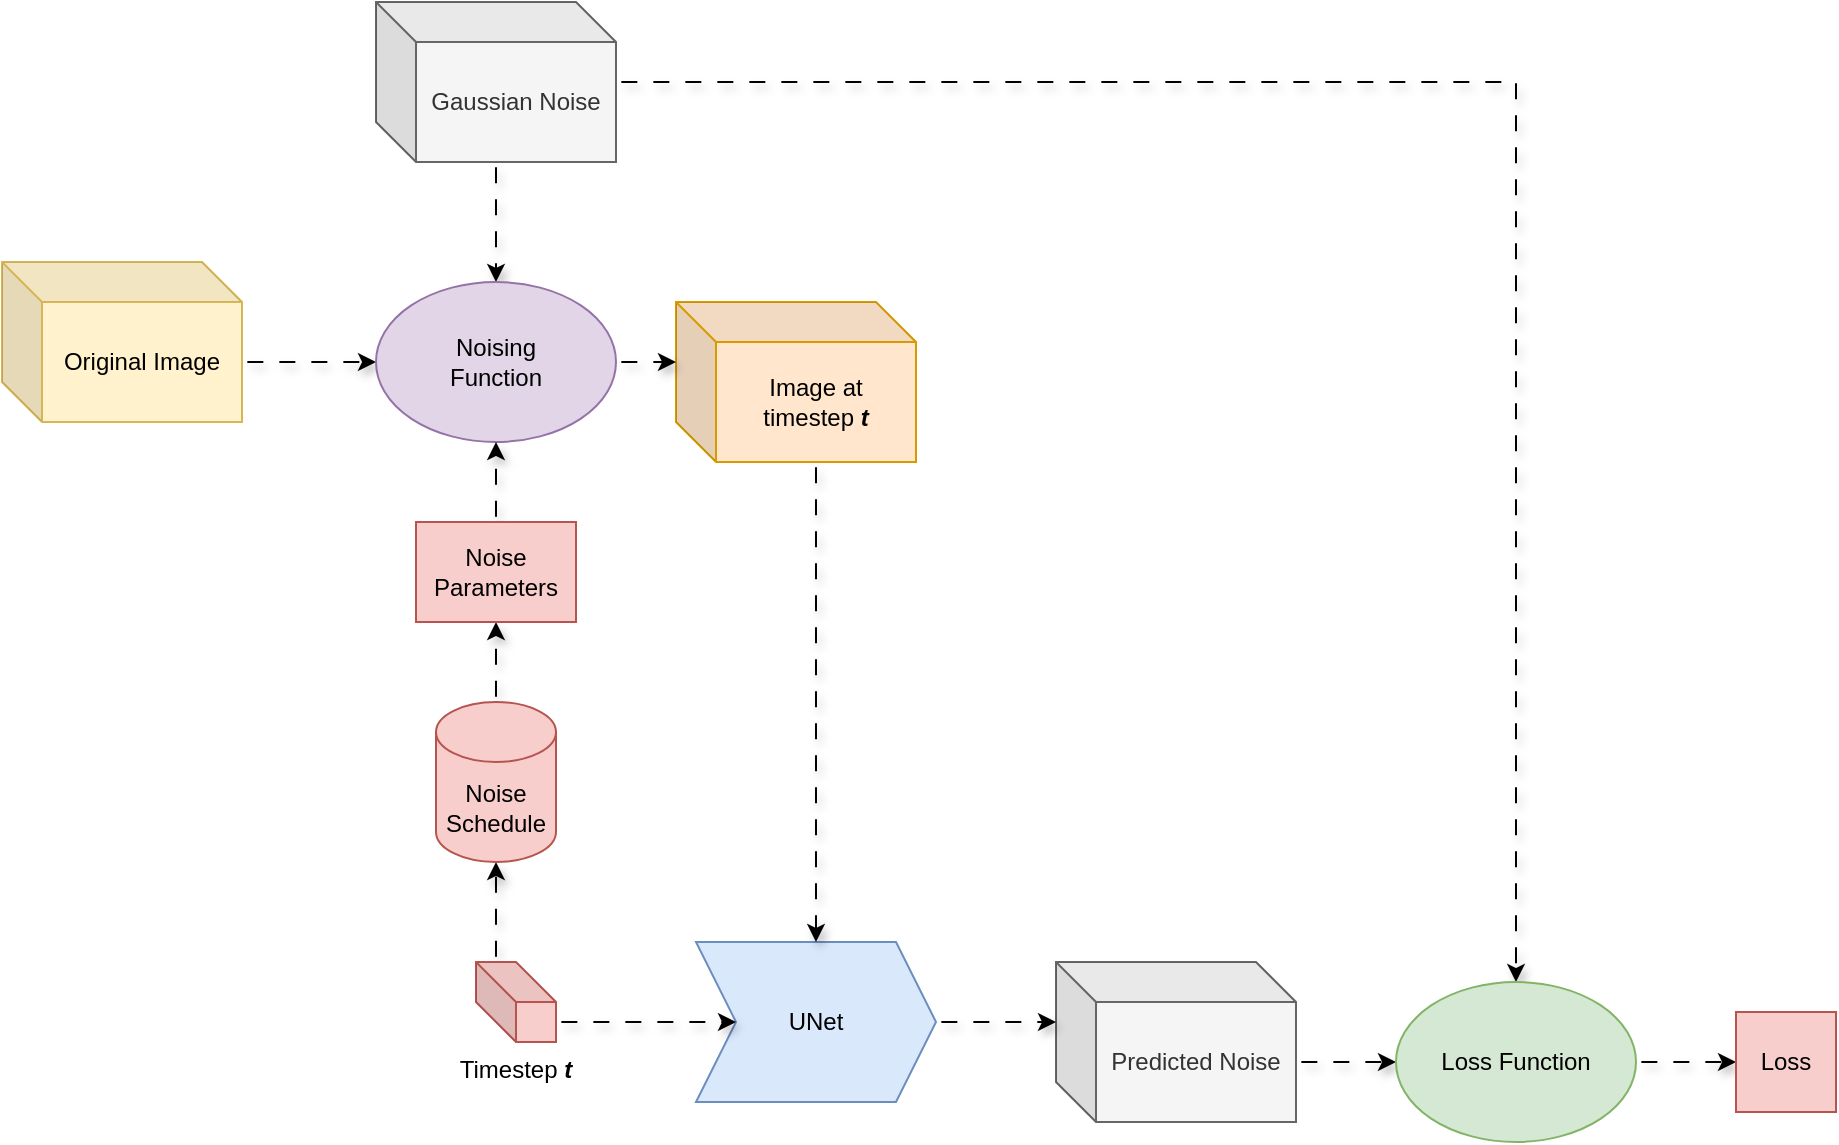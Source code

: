 <mxfile version="26.1.1">
  <diagram name="Page-1" id="3wJtyTECtPKDYDXTxwJ-">
    <mxGraphModel grid="0" page="1" gridSize="10" guides="1" tooltips="1" connect="1" arrows="1" fold="1" pageScale="1" pageWidth="1700" pageHeight="1100" background="#ffffff" math="0" shadow="0">
      <root>
        <mxCell id="0" />
        <mxCell id="1" parent="0" />
        <mxCell id="vHcdsUJvBwSIHfUrbDWg-3" value="UNet" style="shape=step;perimeter=stepPerimeter;whiteSpace=wrap;html=1;fixedSize=1;labelBackgroundColor=none;fillColor=#dae8fc;strokeColor=#6c8ebf;" vertex="1" parent="1">
          <mxGeometry x="690" y="840" width="120" height="80" as="geometry" />
        </mxCell>
        <mxCell id="STG6v0s9dP_hLEZZDNCE-16" style="edgeStyle=orthogonalEdgeStyle;rounded=0;orthogonalLoop=1;jettySize=auto;html=1;exitX=0;exitY=0;exitDx=120.0;exitDy=50;exitPerimeter=0;entryX=0;entryY=0.5;entryDx=0;entryDy=0;flowAnimation=1;shadow=1;" edge="1" parent="1" source="vHcdsUJvBwSIHfUrbDWg-5" target="STG6v0s9dP_hLEZZDNCE-15">
          <mxGeometry relative="1" as="geometry" />
        </mxCell>
        <mxCell id="vHcdsUJvBwSIHfUrbDWg-5" value="Original Image" style="shape=cube;whiteSpace=wrap;html=1;boundedLbl=1;backgroundOutline=1;darkOpacity=0.05;darkOpacity2=0.1;fillColor=#fff2cc;strokeColor=#d6b656;" vertex="1" parent="1">
          <mxGeometry x="343" y="500" width="120" height="80" as="geometry" />
        </mxCell>
        <mxCell id="STG6v0s9dP_hLEZZDNCE-27" style="edgeStyle=orthogonalEdgeStyle;rounded=0;orthogonalLoop=1;jettySize=auto;html=1;exitX=0;exitY=0;exitDx=10;exitDy=0;exitPerimeter=0;entryX=0.5;entryY=1;entryDx=0;entryDy=0;flowAnimation=1;shadow=1;" edge="1" parent="1" source="vHcdsUJvBwSIHfUrbDWg-6">
          <mxGeometry relative="1" as="geometry">
            <mxPoint x="590" y="800" as="targetPoint" />
          </mxGeometry>
        </mxCell>
        <mxCell id="STG6v0s9dP_hLEZZDNCE-28" style="edgeStyle=orthogonalEdgeStyle;rounded=0;orthogonalLoop=1;jettySize=auto;html=1;exitX=0;exitY=0;exitDx=40;exitDy=30;exitPerimeter=0;flowAnimation=1;shadow=1;" edge="1" parent="1" source="vHcdsUJvBwSIHfUrbDWg-6" target="vHcdsUJvBwSIHfUrbDWg-3">
          <mxGeometry relative="1" as="geometry" />
        </mxCell>
        <mxCell id="vHcdsUJvBwSIHfUrbDWg-6" value="Timestep&amp;nbsp;&lt;b&gt;&lt;i&gt;t&lt;/i&gt;&lt;/b&gt;" style="shape=cube;whiteSpace=wrap;html=1;boundedLbl=1;backgroundOutline=1;darkOpacity=0.05;darkOpacity2=0.1;labelPosition=center;verticalLabelPosition=bottom;align=center;verticalAlign=top;fillColor=#f8cecc;strokeColor=#b85450;" vertex="1" parent="1">
          <mxGeometry x="580" y="850" width="40" height="40" as="geometry" />
        </mxCell>
        <mxCell id="STG6v0s9dP_hLEZZDNCE-21" style="edgeStyle=orthogonalEdgeStyle;rounded=0;orthogonalLoop=1;jettySize=auto;html=1;exitX=0;exitY=0;exitDx=70;exitDy=80;exitPerimeter=0;entryX=0.5;entryY=0;entryDx=0;entryDy=0;flowAnimation=1;shadow=1;" edge="1" parent="1" source="vHcdsUJvBwSIHfUrbDWg-11" target="vHcdsUJvBwSIHfUrbDWg-3">
          <mxGeometry relative="1" as="geometry" />
        </mxCell>
        <mxCell id="vHcdsUJvBwSIHfUrbDWg-11" value="Image at&lt;div&gt;timestep &lt;b&gt;&lt;i&gt;t&lt;/i&gt;&lt;/b&gt;&lt;/div&gt;" style="shape=cube;whiteSpace=wrap;html=1;boundedLbl=1;backgroundOutline=1;darkOpacity=0.05;darkOpacity2=0.1;fillColor=#ffe6cc;strokeColor=#d79b00;" vertex="1" parent="1">
          <mxGeometry x="680" y="520" width="120" height="80" as="geometry" />
        </mxCell>
        <mxCell id="STG6v0s9dP_hLEZZDNCE-13" style="edgeStyle=orthogonalEdgeStyle;rounded=0;orthogonalLoop=1;jettySize=auto;html=1;entryX=0.5;entryY=0;entryDx=0;entryDy=0;flowAnimation=1;jumpSize=6;shadow=1;jumpStyle=none;strokeWidth=1;curved=0;strokeColor=default;" edge="1" parent="1" source="vHcdsUJvBwSIHfUrbDWg-12" target="vHcdsUJvBwSIHfUrbDWg-27">
          <mxGeometry relative="1" as="geometry" />
        </mxCell>
        <mxCell id="STG6v0s9dP_hLEZZDNCE-17" style="edgeStyle=orthogonalEdgeStyle;rounded=0;orthogonalLoop=1;jettySize=auto;html=1;entryX=0.5;entryY=0;entryDx=0;entryDy=0;flowAnimation=1;shadow=1;" edge="1" parent="1" source="vHcdsUJvBwSIHfUrbDWg-12" target="STG6v0s9dP_hLEZZDNCE-15">
          <mxGeometry relative="1" as="geometry" />
        </mxCell>
        <mxCell id="vHcdsUJvBwSIHfUrbDWg-12" value="Gaussian Noise" style="shape=cube;whiteSpace=wrap;html=1;boundedLbl=1;backgroundOutline=1;darkOpacity=0.05;darkOpacity2=0.1;fillColor=#f5f5f5;strokeColor=#666666;fontColor=#333333;" vertex="1" parent="1">
          <mxGeometry x="530" y="370" width="120" height="80" as="geometry" />
        </mxCell>
        <mxCell id="vHcdsUJvBwSIHfUrbDWg-28" style="edgeStyle=orthogonalEdgeStyle;rounded=0;orthogonalLoop=1;jettySize=auto;html=1;exitX=0;exitY=0;exitDx=120;exitDy=50;exitPerimeter=0;entryX=0;entryY=0.5;entryDx=0;entryDy=0;flowAnimation=1;shadow=1;" edge="1" parent="1" source="vHcdsUJvBwSIHfUrbDWg-23" target="vHcdsUJvBwSIHfUrbDWg-27">
          <mxGeometry relative="1" as="geometry" />
        </mxCell>
        <mxCell id="vHcdsUJvBwSIHfUrbDWg-23" value="Predicted Noise" style="shape=cube;whiteSpace=wrap;html=1;boundedLbl=1;backgroundOutline=1;darkOpacity=0.05;darkOpacity2=0.1;fillColor=#f5f5f5;fontColor=#333333;strokeColor=#666666;" vertex="1" parent="1">
          <mxGeometry x="870" y="850" width="120" height="80" as="geometry" />
        </mxCell>
        <mxCell id="vHcdsUJvBwSIHfUrbDWg-24" style="edgeStyle=orthogonalEdgeStyle;rounded=0;orthogonalLoop=1;jettySize=auto;html=1;exitX=1;exitY=0.5;exitDx=0;exitDy=0;entryX=0;entryY=0;entryDx=0;entryDy=30;entryPerimeter=0;flowAnimation=1;shadow=1;" edge="1" parent="1" source="vHcdsUJvBwSIHfUrbDWg-3" target="vHcdsUJvBwSIHfUrbDWg-23">
          <mxGeometry relative="1" as="geometry" />
        </mxCell>
        <mxCell id="STG6v0s9dP_hLEZZDNCE-6" style="edgeStyle=orthogonalEdgeStyle;rounded=0;orthogonalLoop=1;jettySize=auto;html=1;exitX=1;exitY=0.5;exitDx=0;exitDy=0;entryX=0;entryY=0.5;entryDx=0;entryDy=0;flowAnimation=1;shadow=1;" edge="1" parent="1" source="vHcdsUJvBwSIHfUrbDWg-27" target="STG6v0s9dP_hLEZZDNCE-5">
          <mxGeometry relative="1" as="geometry" />
        </mxCell>
        <mxCell id="vHcdsUJvBwSIHfUrbDWg-27" value="Loss Function" style="ellipse;whiteSpace=wrap;html=1;fillColor=#d5e8d4;strokeColor=#82b366;" vertex="1" parent="1">
          <mxGeometry x="1040" y="860" width="120" height="80" as="geometry" />
        </mxCell>
        <mxCell id="STG6v0s9dP_hLEZZDNCE-5" value="Loss" style="whiteSpace=wrap;html=1;aspect=fixed;fillColor=#f8cecc;strokeColor=#b85450;" vertex="1" parent="1">
          <mxGeometry x="1210" y="875" width="50" height="50" as="geometry" />
        </mxCell>
        <mxCell id="STG6v0s9dP_hLEZZDNCE-15" value="Noising&lt;div&gt;Function&lt;/div&gt;" style="ellipse;whiteSpace=wrap;html=1;fillColor=#e1d5e7;strokeColor=#9673a6;" vertex="1" parent="1">
          <mxGeometry x="530" y="510" width="120" height="80" as="geometry" />
        </mxCell>
        <mxCell id="STG6v0s9dP_hLEZZDNCE-31" style="edgeStyle=orthogonalEdgeStyle;rounded=0;orthogonalLoop=1;jettySize=auto;html=1;exitX=1;exitY=0.5;exitDx=0;exitDy=0;entryX=0;entryY=0;entryDx=0;entryDy=30;entryPerimeter=0;flowAnimation=1;shadow=1;" edge="1" parent="1" source="STG6v0s9dP_hLEZZDNCE-15" target="vHcdsUJvBwSIHfUrbDWg-11">
          <mxGeometry relative="1" as="geometry" />
        </mxCell>
        <mxCell id="Ly4pFx7dafTTKKocCLrG-15" style="edgeStyle=orthogonalEdgeStyle;rounded=0;orthogonalLoop=1;jettySize=auto;html=1;exitX=0.5;exitY=0;exitDx=0;exitDy=0;exitPerimeter=0;entryX=0.5;entryY=1;entryDx=0;entryDy=0;flowAnimation=1;shadow=1;" edge="1" parent="1" source="ml0VIzJ3aC0NMPXn-deK-1" target="Ly4pFx7dafTTKKocCLrG-14">
          <mxGeometry relative="1" as="geometry" />
        </mxCell>
        <mxCell id="ml0VIzJ3aC0NMPXn-deK-1" value="Noise Schedule" style="shape=cylinder3;whiteSpace=wrap;html=1;boundedLbl=1;backgroundOutline=1;size=15;fillColor=#f8cecc;strokeColor=#b85450;" vertex="1" parent="1">
          <mxGeometry x="560" y="720" width="60" height="80" as="geometry" />
        </mxCell>
        <mxCell id="Ly4pFx7dafTTKKocCLrG-16" style="edgeStyle=orthogonalEdgeStyle;rounded=0;orthogonalLoop=1;jettySize=auto;html=1;exitX=0.5;exitY=0;exitDx=0;exitDy=0;entryX=0.5;entryY=1;entryDx=0;entryDy=0;flowAnimation=1;shadow=1;" edge="1" parent="1" source="Ly4pFx7dafTTKKocCLrG-14" target="STG6v0s9dP_hLEZZDNCE-15">
          <mxGeometry relative="1" as="geometry" />
        </mxCell>
        <mxCell id="Ly4pFx7dafTTKKocCLrG-14" value="Noise&lt;br&gt;Parameters" style="rounded=0;whiteSpace=wrap;html=1;fillColor=#f8cecc;strokeColor=#b85450;" vertex="1" parent="1">
          <mxGeometry x="550" y="630" width="80" height="50" as="geometry" />
        </mxCell>
      </root>
    </mxGraphModel>
  </diagram>
</mxfile>
